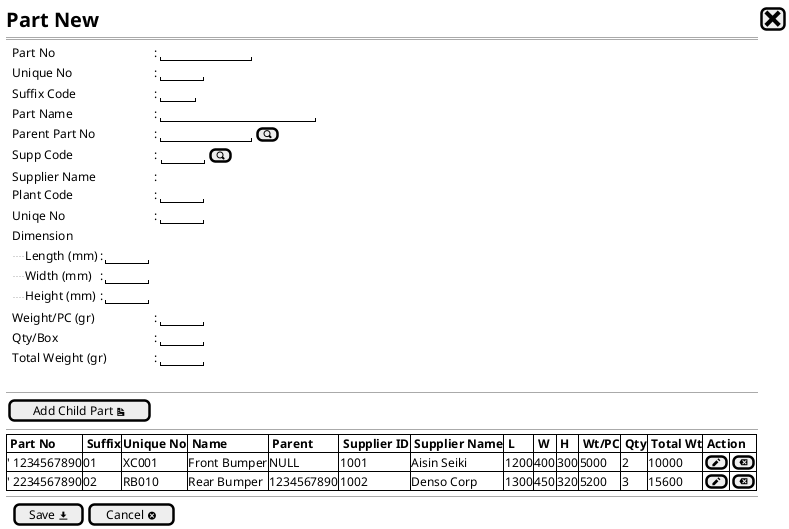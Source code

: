 @startsalt
{
  <size:20><b>Part New | [<size:25><&x>]|*
  ==
  {
    .|Part No         |: |"           "|*
    .|Unique No       |: |"     " |*
    .|Suffix Code     |: |"    "|*
    .|Part Name       |: |"                   "|*
    .|Parent Part No  |: |"           "| [<&magnifying-glass>]| *
    .|Supp Code       |: {|"     "|[<&magnifying-glass>]|} *
    .|Supplier Name   |: |.| *
    .|Plant Code      |: |"     "| *
    .|Uniqe No        |: |"     "| *
    .|Dimension|*
    .|{
      ..||Length (mm)    |: |"     "|*
      ..|Width (mm)      |: |"     "|*
      ..|Height (mm)     |: |"     "|*
      }
    .|Weight/PC (gr)    |: |"     "|*
    .|Qty/Box           |: |"     "|*
    .|Total Weight (gr) |: |"     "|*
  }
  .
  --
  {
    [Add Child Part <&document>]|*
  }
  --
  {#
    |<b> Part No  |<b> Suffix |<b>Unique No         |<b> Name     |<b> Parent |<b> Supplier ID |<b> Supplier Name |<b> L |<b> W |<b> H |<b> Wt/PC |<b> Qty |<b> Total Wt |<b> Action |*|*|*|*|*|*|*
    |' 1234567890 | 01        | XC001               |Front Bumper | NULL      | 1001           | Aisin Seiki      | 1200 | 400  | 300  | 5000     | 2      | 10000       |[<&pencil>]|[<&delete>]|*
    |' 2234567890 | 02        | RB010               |Rear Bumper  | 1234567890| 1002           | Denso Corp       | 1300 | 450  | 320  | 5200     | 3      | 15600       |[<&pencil>]|[<&delete>]|*
  }
  --
  {
  .|[ Save <&data-transfer-download>] |  [Cancel <&circle-x> ]|*
  }

}
@endsalt
